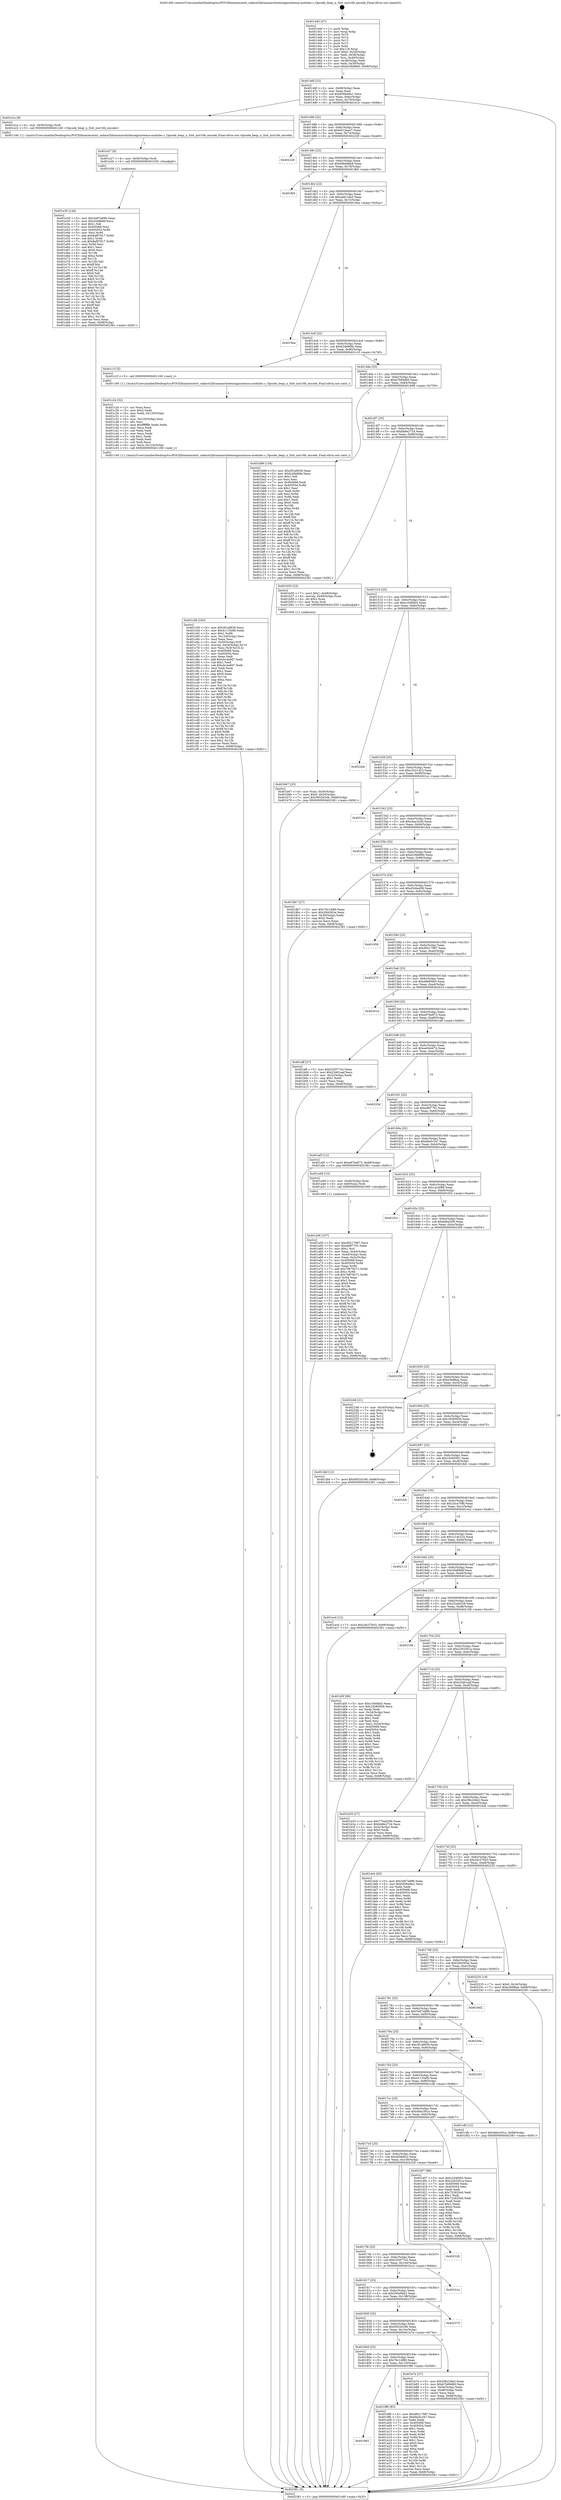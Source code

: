 digraph "0x401440" {
  label = "0x401440 (/mnt/c/Users/mathe/Desktop/tcc/POCII/binaries/extr_radare2librasmarchxtensagnuxtensa-modules.c_Opcode_beqz_n_Slot_inst16b_encode_Final-ollvm.out::main(0))"
  labelloc = "t"
  node[shape=record]

  Entry [label="",width=0.3,height=0.3,shape=circle,fillcolor=black,style=filled]
  "0x40146f" [label="{
     0x40146f [23]\l
     | [instrs]\l
     &nbsp;&nbsp;0x40146f \<+3\>: mov -0x68(%rbp),%eax\l
     &nbsp;&nbsp;0x401472 \<+2\>: mov %eax,%ecx\l
     &nbsp;&nbsp;0x401474 \<+6\>: sub $0x930b49a1,%ecx\l
     &nbsp;&nbsp;0x40147a \<+3\>: mov %eax,-0x6c(%rbp)\l
     &nbsp;&nbsp;0x40147d \<+3\>: mov %ecx,-0x70(%rbp)\l
     &nbsp;&nbsp;0x401480 \<+6\>: je 0000000000401e1e \<main+0x9de\>\l
  }"]
  "0x401e1e" [label="{
     0x401e1e [9]\l
     | [instrs]\l
     &nbsp;&nbsp;0x401e1e \<+4\>: mov -0x50(%rbp),%rdi\l
     &nbsp;&nbsp;0x401e22 \<+5\>: call 0000000000401240 \<Opcode_beqz_n_Slot_inst16b_encode\>\l
     | [calls]\l
     &nbsp;&nbsp;0x401240 \{1\} (/mnt/c/Users/mathe/Desktop/tcc/POCII/binaries/extr_radare2librasmarchxtensagnuxtensa-modules.c_Opcode_beqz_n_Slot_inst16b_encode_Final-ollvm.out::Opcode_beqz_n_Slot_inst16b_encode)\l
  }"]
  "0x401486" [label="{
     0x401486 [22]\l
     | [instrs]\l
     &nbsp;&nbsp;0x401486 \<+5\>: jmp 000000000040148b \<main+0x4b\>\l
     &nbsp;&nbsp;0x40148b \<+3\>: mov -0x6c(%rbp),%eax\l
     &nbsp;&nbsp;0x40148e \<+5\>: sub $0x9412ba47,%eax\l
     &nbsp;&nbsp;0x401493 \<+3\>: mov %eax,-0x74(%rbp)\l
     &nbsp;&nbsp;0x401496 \<+6\>: je 0000000000402229 \<main+0xde9\>\l
  }"]
  Exit [label="",width=0.3,height=0.3,shape=circle,fillcolor=black,style=filled,peripheries=2]
  "0x402229" [label="{
     0x402229\l
  }", style=dashed]
  "0x40149c" [label="{
     0x40149c [22]\l
     | [instrs]\l
     &nbsp;&nbsp;0x40149c \<+5\>: jmp 00000000004014a1 \<main+0x61\>\l
     &nbsp;&nbsp;0x4014a1 \<+3\>: mov -0x6c(%rbp),%eax\l
     &nbsp;&nbsp;0x4014a4 \<+5\>: sub $0x946a8bb8,%eax\l
     &nbsp;&nbsp;0x4014a9 \<+3\>: mov %eax,-0x78(%rbp)\l
     &nbsp;&nbsp;0x4014ac \<+6\>: je 0000000000401fb0 \<main+0xb70\>\l
  }"]
  "0x401e30" [label="{
     0x401e30 [144]\l
     | [instrs]\l
     &nbsp;&nbsp;0x401e30 \<+5\>: mov $0x3467a896,%eax\l
     &nbsp;&nbsp;0x401e35 \<+5\>: mov $0x20a8fe6f,%ecx\l
     &nbsp;&nbsp;0x401e3a \<+2\>: mov $0x1,%dl\l
     &nbsp;&nbsp;0x401e3c \<+7\>: mov 0x405068,%esi\l
     &nbsp;&nbsp;0x401e43 \<+8\>: mov 0x405054,%r8d\l
     &nbsp;&nbsp;0x401e4b \<+3\>: mov %esi,%r9d\l
     &nbsp;&nbsp;0x401e4e \<+7\>: add $0x8af87817,%r9d\l
     &nbsp;&nbsp;0x401e55 \<+4\>: sub $0x1,%r9d\l
     &nbsp;&nbsp;0x401e59 \<+7\>: sub $0x8af87817,%r9d\l
     &nbsp;&nbsp;0x401e60 \<+4\>: imul %r9d,%esi\l
     &nbsp;&nbsp;0x401e64 \<+3\>: and $0x1,%esi\l
     &nbsp;&nbsp;0x401e67 \<+3\>: cmp $0x0,%esi\l
     &nbsp;&nbsp;0x401e6a \<+4\>: sete %r10b\l
     &nbsp;&nbsp;0x401e6e \<+4\>: cmp $0xa,%r8d\l
     &nbsp;&nbsp;0x401e72 \<+4\>: setl %r11b\l
     &nbsp;&nbsp;0x401e76 \<+3\>: mov %r10b,%bl\l
     &nbsp;&nbsp;0x401e79 \<+3\>: xor $0xff,%bl\l
     &nbsp;&nbsp;0x401e7c \<+3\>: mov %r11b,%r14b\l
     &nbsp;&nbsp;0x401e7f \<+4\>: xor $0xff,%r14b\l
     &nbsp;&nbsp;0x401e83 \<+3\>: xor $0x0,%dl\l
     &nbsp;&nbsp;0x401e86 \<+3\>: mov %bl,%r15b\l
     &nbsp;&nbsp;0x401e89 \<+4\>: and $0x0,%r15b\l
     &nbsp;&nbsp;0x401e8d \<+3\>: and %dl,%r10b\l
     &nbsp;&nbsp;0x401e90 \<+3\>: mov %r14b,%r12b\l
     &nbsp;&nbsp;0x401e93 \<+4\>: and $0x0,%r12b\l
     &nbsp;&nbsp;0x401e97 \<+3\>: and %dl,%r11b\l
     &nbsp;&nbsp;0x401e9a \<+3\>: or %r10b,%r15b\l
     &nbsp;&nbsp;0x401e9d \<+3\>: or %r11b,%r12b\l
     &nbsp;&nbsp;0x401ea0 \<+3\>: xor %r12b,%r15b\l
     &nbsp;&nbsp;0x401ea3 \<+3\>: or %r14b,%bl\l
     &nbsp;&nbsp;0x401ea6 \<+3\>: xor $0xff,%bl\l
     &nbsp;&nbsp;0x401ea9 \<+3\>: or $0x0,%dl\l
     &nbsp;&nbsp;0x401eac \<+2\>: and %dl,%bl\l
     &nbsp;&nbsp;0x401eae \<+3\>: or %bl,%r15b\l
     &nbsp;&nbsp;0x401eb1 \<+4\>: test $0x1,%r15b\l
     &nbsp;&nbsp;0x401eb5 \<+3\>: cmovne %ecx,%eax\l
     &nbsp;&nbsp;0x401eb8 \<+3\>: mov %eax,-0x68(%rbp)\l
     &nbsp;&nbsp;0x401ebb \<+5\>: jmp 0000000000402381 \<main+0xf41\>\l
  }"]
  "0x401fb0" [label="{
     0x401fb0\l
  }", style=dashed]
  "0x4014b2" [label="{
     0x4014b2 [22]\l
     | [instrs]\l
     &nbsp;&nbsp;0x4014b2 \<+5\>: jmp 00000000004014b7 \<main+0x77\>\l
     &nbsp;&nbsp;0x4014b7 \<+3\>: mov -0x6c(%rbp),%eax\l
     &nbsp;&nbsp;0x4014ba \<+5\>: sub $0xae6c1de3,%eax\l
     &nbsp;&nbsp;0x4014bf \<+3\>: mov %eax,-0x7c(%rbp)\l
     &nbsp;&nbsp;0x4014c2 \<+6\>: je 00000000004019ea \<main+0x5aa\>\l
  }"]
  "0x401e27" [label="{
     0x401e27 [9]\l
     | [instrs]\l
     &nbsp;&nbsp;0x401e27 \<+4\>: mov -0x50(%rbp),%rdi\l
     &nbsp;&nbsp;0x401e2b \<+5\>: call 0000000000401030 \<free@plt\>\l
     | [calls]\l
     &nbsp;&nbsp;0x401030 \{1\} (unknown)\l
  }"]
  "0x4019ea" [label="{
     0x4019ea\l
  }", style=dashed]
  "0x4014c8" [label="{
     0x4014c8 [22]\l
     | [instrs]\l
     &nbsp;&nbsp;0x4014c8 \<+5\>: jmp 00000000004014cd \<main+0x8d\>\l
     &nbsp;&nbsp;0x4014cd \<+3\>: mov -0x6c(%rbp),%eax\l
     &nbsp;&nbsp;0x4014d0 \<+5\>: sub $0xb2db80fe,%eax\l
     &nbsp;&nbsp;0x4014d5 \<+3\>: mov %eax,-0x80(%rbp)\l
     &nbsp;&nbsp;0x4014d8 \<+6\>: je 0000000000401c1f \<main+0x7df\>\l
  }"]
  "0x401c58" [label="{
     0x401c58 [163]\l
     | [instrs]\l
     &nbsp;&nbsp;0x401c58 \<+5\>: mov $0x3f1a9939,%ecx\l
     &nbsp;&nbsp;0x401c5d \<+5\>: mov $0x41135efb,%edx\l
     &nbsp;&nbsp;0x401c62 \<+3\>: mov $0x1,%r8b\l
     &nbsp;&nbsp;0x401c65 \<+6\>: mov -0x124(%rbp),%esi\l
     &nbsp;&nbsp;0x401c6b \<+3\>: imul %eax,%esi\l
     &nbsp;&nbsp;0x401c6e \<+4\>: mov -0x50(%rbp),%r9\l
     &nbsp;&nbsp;0x401c72 \<+4\>: movslq -0x54(%rbp),%r10\l
     &nbsp;&nbsp;0x401c76 \<+4\>: mov %esi,(%r9,%r10,4)\l
     &nbsp;&nbsp;0x401c7a \<+7\>: mov 0x405068,%eax\l
     &nbsp;&nbsp;0x401c81 \<+7\>: mov 0x405054,%esi\l
     &nbsp;&nbsp;0x401c88 \<+2\>: mov %eax,%edi\l
     &nbsp;&nbsp;0x401c8a \<+6\>: add $0xcbc4a9d7,%edi\l
     &nbsp;&nbsp;0x401c90 \<+3\>: sub $0x1,%edi\l
     &nbsp;&nbsp;0x401c93 \<+6\>: sub $0xcbc4a9d7,%edi\l
     &nbsp;&nbsp;0x401c99 \<+3\>: imul %edi,%eax\l
     &nbsp;&nbsp;0x401c9c \<+3\>: and $0x1,%eax\l
     &nbsp;&nbsp;0x401c9f \<+3\>: cmp $0x0,%eax\l
     &nbsp;&nbsp;0x401ca2 \<+4\>: sete %r11b\l
     &nbsp;&nbsp;0x401ca6 \<+3\>: cmp $0xa,%esi\l
     &nbsp;&nbsp;0x401ca9 \<+3\>: setl %bl\l
     &nbsp;&nbsp;0x401cac \<+3\>: mov %r11b,%r14b\l
     &nbsp;&nbsp;0x401caf \<+4\>: xor $0xff,%r14b\l
     &nbsp;&nbsp;0x401cb3 \<+3\>: mov %bl,%r15b\l
     &nbsp;&nbsp;0x401cb6 \<+4\>: xor $0xff,%r15b\l
     &nbsp;&nbsp;0x401cba \<+4\>: xor $0x0,%r8b\l
     &nbsp;&nbsp;0x401cbe \<+3\>: mov %r14b,%r12b\l
     &nbsp;&nbsp;0x401cc1 \<+4\>: and $0x0,%r12b\l
     &nbsp;&nbsp;0x401cc5 \<+3\>: and %r8b,%r11b\l
     &nbsp;&nbsp;0x401cc8 \<+3\>: mov %r15b,%r13b\l
     &nbsp;&nbsp;0x401ccb \<+4\>: and $0x0,%r13b\l
     &nbsp;&nbsp;0x401ccf \<+3\>: and %r8b,%bl\l
     &nbsp;&nbsp;0x401cd2 \<+3\>: or %r11b,%r12b\l
     &nbsp;&nbsp;0x401cd5 \<+3\>: or %bl,%r13b\l
     &nbsp;&nbsp;0x401cd8 \<+3\>: xor %r13b,%r12b\l
     &nbsp;&nbsp;0x401cdb \<+3\>: or %r15b,%r14b\l
     &nbsp;&nbsp;0x401cde \<+4\>: xor $0xff,%r14b\l
     &nbsp;&nbsp;0x401ce2 \<+4\>: or $0x0,%r8b\l
     &nbsp;&nbsp;0x401ce6 \<+3\>: and %r8b,%r14b\l
     &nbsp;&nbsp;0x401ce9 \<+3\>: or %r14b,%r12b\l
     &nbsp;&nbsp;0x401cec \<+4\>: test $0x1,%r12b\l
     &nbsp;&nbsp;0x401cf0 \<+3\>: cmovne %edx,%ecx\l
     &nbsp;&nbsp;0x401cf3 \<+3\>: mov %ecx,-0x68(%rbp)\l
     &nbsp;&nbsp;0x401cf6 \<+5\>: jmp 0000000000402381 \<main+0xf41\>\l
  }"]
  "0x401c1f" [label="{
     0x401c1f [5]\l
     | [instrs]\l
     &nbsp;&nbsp;0x401c1f \<+5\>: call 0000000000401160 \<next_i\>\l
     | [calls]\l
     &nbsp;&nbsp;0x401160 \{1\} (/mnt/c/Users/mathe/Desktop/tcc/POCII/binaries/extr_radare2librasmarchxtensagnuxtensa-modules.c_Opcode_beqz_n_Slot_inst16b_encode_Final-ollvm.out::next_i)\l
  }"]
  "0x4014de" [label="{
     0x4014de [25]\l
     | [instrs]\l
     &nbsp;&nbsp;0x4014de \<+5\>: jmp 00000000004014e3 \<main+0xa3\>\l
     &nbsp;&nbsp;0x4014e3 \<+3\>: mov -0x6c(%rbp),%eax\l
     &nbsp;&nbsp;0x4014e6 \<+5\>: sub $0xb7b69d60,%eax\l
     &nbsp;&nbsp;0x4014eb \<+6\>: mov %eax,-0x84(%rbp)\l
     &nbsp;&nbsp;0x4014f1 \<+6\>: je 0000000000401b99 \<main+0x759\>\l
  }"]
  "0x401c24" [label="{
     0x401c24 [52]\l
     | [instrs]\l
     &nbsp;&nbsp;0x401c24 \<+2\>: xor %ecx,%ecx\l
     &nbsp;&nbsp;0x401c26 \<+5\>: mov $0x2,%edx\l
     &nbsp;&nbsp;0x401c2b \<+6\>: mov %edx,-0x120(%rbp)\l
     &nbsp;&nbsp;0x401c31 \<+1\>: cltd\l
     &nbsp;&nbsp;0x401c32 \<+6\>: mov -0x120(%rbp),%esi\l
     &nbsp;&nbsp;0x401c38 \<+2\>: idiv %esi\l
     &nbsp;&nbsp;0x401c3a \<+6\>: imul $0xfffffffe,%edx,%edx\l
     &nbsp;&nbsp;0x401c40 \<+2\>: mov %ecx,%edi\l
     &nbsp;&nbsp;0x401c42 \<+2\>: sub %edx,%edi\l
     &nbsp;&nbsp;0x401c44 \<+2\>: mov %ecx,%edx\l
     &nbsp;&nbsp;0x401c46 \<+3\>: sub $0x1,%edx\l
     &nbsp;&nbsp;0x401c49 \<+2\>: add %edx,%edi\l
     &nbsp;&nbsp;0x401c4b \<+2\>: sub %edi,%ecx\l
     &nbsp;&nbsp;0x401c4d \<+6\>: mov %ecx,-0x124(%rbp)\l
     &nbsp;&nbsp;0x401c53 \<+5\>: call 0000000000401160 \<next_i\>\l
     | [calls]\l
     &nbsp;&nbsp;0x401160 \{1\} (/mnt/c/Users/mathe/Desktop/tcc/POCII/binaries/extr_radare2librasmarchxtensagnuxtensa-modules.c_Opcode_beqz_n_Slot_inst16b_encode_Final-ollvm.out::next_i)\l
  }"]
  "0x401b99" [label="{
     0x401b99 [134]\l
     | [instrs]\l
     &nbsp;&nbsp;0x401b99 \<+5\>: mov $0x3f1a9939,%eax\l
     &nbsp;&nbsp;0x401b9e \<+5\>: mov $0xb2db80fe,%ecx\l
     &nbsp;&nbsp;0x401ba3 \<+2\>: mov $0x1,%dl\l
     &nbsp;&nbsp;0x401ba5 \<+2\>: xor %esi,%esi\l
     &nbsp;&nbsp;0x401ba7 \<+7\>: mov 0x405068,%edi\l
     &nbsp;&nbsp;0x401bae \<+8\>: mov 0x405054,%r8d\l
     &nbsp;&nbsp;0x401bb6 \<+3\>: sub $0x1,%esi\l
     &nbsp;&nbsp;0x401bb9 \<+3\>: mov %edi,%r9d\l
     &nbsp;&nbsp;0x401bbc \<+3\>: add %esi,%r9d\l
     &nbsp;&nbsp;0x401bbf \<+4\>: imul %r9d,%edi\l
     &nbsp;&nbsp;0x401bc3 \<+3\>: and $0x1,%edi\l
     &nbsp;&nbsp;0x401bc6 \<+3\>: cmp $0x0,%edi\l
     &nbsp;&nbsp;0x401bc9 \<+4\>: sete %r10b\l
     &nbsp;&nbsp;0x401bcd \<+4\>: cmp $0xa,%r8d\l
     &nbsp;&nbsp;0x401bd1 \<+4\>: setl %r11b\l
     &nbsp;&nbsp;0x401bd5 \<+3\>: mov %r10b,%bl\l
     &nbsp;&nbsp;0x401bd8 \<+3\>: xor $0xff,%bl\l
     &nbsp;&nbsp;0x401bdb \<+3\>: mov %r11b,%r14b\l
     &nbsp;&nbsp;0x401bde \<+4\>: xor $0xff,%r14b\l
     &nbsp;&nbsp;0x401be2 \<+3\>: xor $0x1,%dl\l
     &nbsp;&nbsp;0x401be5 \<+3\>: mov %bl,%r15b\l
     &nbsp;&nbsp;0x401be8 \<+4\>: and $0xff,%r15b\l
     &nbsp;&nbsp;0x401bec \<+3\>: and %dl,%r10b\l
     &nbsp;&nbsp;0x401bef \<+3\>: mov %r14b,%r12b\l
     &nbsp;&nbsp;0x401bf2 \<+4\>: and $0xff,%r12b\l
     &nbsp;&nbsp;0x401bf6 \<+3\>: and %dl,%r11b\l
     &nbsp;&nbsp;0x401bf9 \<+3\>: or %r10b,%r15b\l
     &nbsp;&nbsp;0x401bfc \<+3\>: or %r11b,%r12b\l
     &nbsp;&nbsp;0x401bff \<+3\>: xor %r12b,%r15b\l
     &nbsp;&nbsp;0x401c02 \<+3\>: or %r14b,%bl\l
     &nbsp;&nbsp;0x401c05 \<+3\>: xor $0xff,%bl\l
     &nbsp;&nbsp;0x401c08 \<+3\>: or $0x1,%dl\l
     &nbsp;&nbsp;0x401c0b \<+2\>: and %dl,%bl\l
     &nbsp;&nbsp;0x401c0d \<+3\>: or %bl,%r15b\l
     &nbsp;&nbsp;0x401c10 \<+4\>: test $0x1,%r15b\l
     &nbsp;&nbsp;0x401c14 \<+3\>: cmovne %ecx,%eax\l
     &nbsp;&nbsp;0x401c17 \<+3\>: mov %eax,-0x68(%rbp)\l
     &nbsp;&nbsp;0x401c1a \<+5\>: jmp 0000000000402381 \<main+0xf41\>\l
  }"]
  "0x4014f7" [label="{
     0x4014f7 [25]\l
     | [instrs]\l
     &nbsp;&nbsp;0x4014f7 \<+5\>: jmp 00000000004014fc \<main+0xbc\>\l
     &nbsp;&nbsp;0x4014fc \<+3\>: mov -0x6c(%rbp),%eax\l
     &nbsp;&nbsp;0x4014ff \<+5\>: sub $0xbb8e2724,%eax\l
     &nbsp;&nbsp;0x401504 \<+6\>: mov %eax,-0x88(%rbp)\l
     &nbsp;&nbsp;0x40150a \<+6\>: je 0000000000401b50 \<main+0x710\>\l
  }"]
  "0x401b67" [label="{
     0x401b67 [23]\l
     | [instrs]\l
     &nbsp;&nbsp;0x401b67 \<+4\>: mov %rax,-0x50(%rbp)\l
     &nbsp;&nbsp;0x401b6b \<+7\>: movl $0x0,-0x54(%rbp)\l
     &nbsp;&nbsp;0x401b72 \<+7\>: movl $0x5652d166,-0x68(%rbp)\l
     &nbsp;&nbsp;0x401b79 \<+5\>: jmp 0000000000402381 \<main+0xf41\>\l
  }"]
  "0x401b50" [label="{
     0x401b50 [23]\l
     | [instrs]\l
     &nbsp;&nbsp;0x401b50 \<+7\>: movl $0x1,-0x48(%rbp)\l
     &nbsp;&nbsp;0x401b57 \<+4\>: movslq -0x48(%rbp),%rax\l
     &nbsp;&nbsp;0x401b5b \<+4\>: shl $0x2,%rax\l
     &nbsp;&nbsp;0x401b5f \<+3\>: mov %rax,%rdi\l
     &nbsp;&nbsp;0x401b62 \<+5\>: call 0000000000401050 \<malloc@plt\>\l
     | [calls]\l
     &nbsp;&nbsp;0x401050 \{1\} (unknown)\l
  }"]
  "0x401510" [label="{
     0x401510 [25]\l
     | [instrs]\l
     &nbsp;&nbsp;0x401510 \<+5\>: jmp 0000000000401515 \<main+0xd5\>\l
     &nbsp;&nbsp;0x401515 \<+3\>: mov -0x6c(%rbp),%eax\l
     &nbsp;&nbsp;0x401518 \<+5\>: sub $0xc164f4b5,%eax\l
     &nbsp;&nbsp;0x40151d \<+6\>: mov %eax,-0x8c(%rbp)\l
     &nbsp;&nbsp;0x401523 \<+6\>: je 00000000004022eb \<main+0xeab\>\l
  }"]
  "0x401a56" [label="{
     0x401a56 [157]\l
     | [instrs]\l
     &nbsp;&nbsp;0x401a56 \<+5\>: mov $0xd9217987,%ecx\l
     &nbsp;&nbsp;0x401a5b \<+5\>: mov $0xefdf7791,%edx\l
     &nbsp;&nbsp;0x401a60 \<+3\>: mov $0x1,%sil\l
     &nbsp;&nbsp;0x401a63 \<+3\>: mov %eax,-0x44(%rbp)\l
     &nbsp;&nbsp;0x401a66 \<+3\>: mov -0x44(%rbp),%eax\l
     &nbsp;&nbsp;0x401a69 \<+3\>: mov %eax,-0x2c(%rbp)\l
     &nbsp;&nbsp;0x401a6c \<+7\>: mov 0x405068,%eax\l
     &nbsp;&nbsp;0x401a73 \<+8\>: mov 0x405054,%r8d\l
     &nbsp;&nbsp;0x401a7b \<+3\>: mov %eax,%r9d\l
     &nbsp;&nbsp;0x401a7e \<+7\>: add $0x79878271,%r9d\l
     &nbsp;&nbsp;0x401a85 \<+4\>: sub $0x1,%r9d\l
     &nbsp;&nbsp;0x401a89 \<+7\>: sub $0x79878271,%r9d\l
     &nbsp;&nbsp;0x401a90 \<+4\>: imul %r9d,%eax\l
     &nbsp;&nbsp;0x401a94 \<+3\>: and $0x1,%eax\l
     &nbsp;&nbsp;0x401a97 \<+3\>: cmp $0x0,%eax\l
     &nbsp;&nbsp;0x401a9a \<+4\>: sete %r10b\l
     &nbsp;&nbsp;0x401a9e \<+4\>: cmp $0xa,%r8d\l
     &nbsp;&nbsp;0x401aa2 \<+4\>: setl %r11b\l
     &nbsp;&nbsp;0x401aa6 \<+3\>: mov %r10b,%bl\l
     &nbsp;&nbsp;0x401aa9 \<+3\>: xor $0xff,%bl\l
     &nbsp;&nbsp;0x401aac \<+3\>: mov %r11b,%r14b\l
     &nbsp;&nbsp;0x401aaf \<+4\>: xor $0xff,%r14b\l
     &nbsp;&nbsp;0x401ab3 \<+4\>: xor $0x0,%sil\l
     &nbsp;&nbsp;0x401ab7 \<+3\>: mov %bl,%r15b\l
     &nbsp;&nbsp;0x401aba \<+4\>: and $0x0,%r15b\l
     &nbsp;&nbsp;0x401abe \<+3\>: and %sil,%r10b\l
     &nbsp;&nbsp;0x401ac1 \<+3\>: mov %r14b,%r12b\l
     &nbsp;&nbsp;0x401ac4 \<+4\>: and $0x0,%r12b\l
     &nbsp;&nbsp;0x401ac8 \<+3\>: and %sil,%r11b\l
     &nbsp;&nbsp;0x401acb \<+3\>: or %r10b,%r15b\l
     &nbsp;&nbsp;0x401ace \<+3\>: or %r11b,%r12b\l
     &nbsp;&nbsp;0x401ad1 \<+3\>: xor %r12b,%r15b\l
     &nbsp;&nbsp;0x401ad4 \<+3\>: or %r14b,%bl\l
     &nbsp;&nbsp;0x401ad7 \<+3\>: xor $0xff,%bl\l
     &nbsp;&nbsp;0x401ada \<+4\>: or $0x0,%sil\l
     &nbsp;&nbsp;0x401ade \<+3\>: and %sil,%bl\l
     &nbsp;&nbsp;0x401ae1 \<+3\>: or %bl,%r15b\l
     &nbsp;&nbsp;0x401ae4 \<+4\>: test $0x1,%r15b\l
     &nbsp;&nbsp;0x401ae8 \<+3\>: cmovne %edx,%ecx\l
     &nbsp;&nbsp;0x401aeb \<+3\>: mov %ecx,-0x68(%rbp)\l
     &nbsp;&nbsp;0x401aee \<+5\>: jmp 0000000000402381 \<main+0xf41\>\l
  }"]
  "0x4022eb" [label="{
     0x4022eb\l
  }", style=dashed]
  "0x401529" [label="{
     0x401529 [25]\l
     | [instrs]\l
     &nbsp;&nbsp;0x401529 \<+5\>: jmp 000000000040152e \<main+0xee\>\l
     &nbsp;&nbsp;0x40152e \<+3\>: mov -0x6c(%rbp),%eax\l
     &nbsp;&nbsp;0x401531 \<+5\>: sub $0xc3221d23,%eax\l
     &nbsp;&nbsp;0x401536 \<+6\>: mov %eax,-0x90(%rbp)\l
     &nbsp;&nbsp;0x40153c \<+6\>: je 00000000004021cc \<main+0xd8c\>\l
  }"]
  "0x401862" [label="{
     0x401862\l
  }", style=dashed]
  "0x4021cc" [label="{
     0x4021cc\l
  }", style=dashed]
  "0x401542" [label="{
     0x401542 [25]\l
     | [instrs]\l
     &nbsp;&nbsp;0x401542 \<+5\>: jmp 0000000000401547 \<main+0x107\>\l
     &nbsp;&nbsp;0x401547 \<+3\>: mov -0x6c(%rbp),%eax\l
     &nbsp;&nbsp;0x40154a \<+5\>: sub $0xcbac3c46,%eax\l
     &nbsp;&nbsp;0x40154f \<+6\>: mov %eax,-0x94(%rbp)\l
     &nbsp;&nbsp;0x401555 \<+6\>: je 0000000000401fa4 \<main+0xb64\>\l
  }"]
  "0x4019f6" [label="{
     0x4019f6 [83]\l
     | [instrs]\l
     &nbsp;&nbsp;0x4019f6 \<+5\>: mov $0xd9217987,%eax\l
     &nbsp;&nbsp;0x4019fb \<+5\>: mov $0xfda5c347,%ecx\l
     &nbsp;&nbsp;0x401a00 \<+2\>: xor %edx,%edx\l
     &nbsp;&nbsp;0x401a02 \<+7\>: mov 0x405068,%esi\l
     &nbsp;&nbsp;0x401a09 \<+7\>: mov 0x405054,%edi\l
     &nbsp;&nbsp;0x401a10 \<+3\>: sub $0x1,%edx\l
     &nbsp;&nbsp;0x401a13 \<+3\>: mov %esi,%r8d\l
     &nbsp;&nbsp;0x401a16 \<+3\>: add %edx,%r8d\l
     &nbsp;&nbsp;0x401a19 \<+4\>: imul %r8d,%esi\l
     &nbsp;&nbsp;0x401a1d \<+3\>: and $0x1,%esi\l
     &nbsp;&nbsp;0x401a20 \<+3\>: cmp $0x0,%esi\l
     &nbsp;&nbsp;0x401a23 \<+4\>: sete %r9b\l
     &nbsp;&nbsp;0x401a27 \<+3\>: cmp $0xa,%edi\l
     &nbsp;&nbsp;0x401a2a \<+4\>: setl %r10b\l
     &nbsp;&nbsp;0x401a2e \<+3\>: mov %r9b,%r11b\l
     &nbsp;&nbsp;0x401a31 \<+3\>: and %r10b,%r11b\l
     &nbsp;&nbsp;0x401a34 \<+3\>: xor %r10b,%r9b\l
     &nbsp;&nbsp;0x401a37 \<+3\>: or %r9b,%r11b\l
     &nbsp;&nbsp;0x401a3a \<+4\>: test $0x1,%r11b\l
     &nbsp;&nbsp;0x401a3e \<+3\>: cmovne %ecx,%eax\l
     &nbsp;&nbsp;0x401a41 \<+3\>: mov %eax,-0x68(%rbp)\l
     &nbsp;&nbsp;0x401a44 \<+5\>: jmp 0000000000402381 \<main+0xf41\>\l
  }"]
  "0x401fa4" [label="{
     0x401fa4\l
  }", style=dashed]
  "0x40155b" [label="{
     0x40155b [25]\l
     | [instrs]\l
     &nbsp;&nbsp;0x40155b \<+5\>: jmp 0000000000401560 \<main+0x120\>\l
     &nbsp;&nbsp;0x401560 \<+3\>: mov -0x6c(%rbp),%eax\l
     &nbsp;&nbsp;0x401563 \<+5\>: sub $0xd10b6860,%eax\l
     &nbsp;&nbsp;0x401568 \<+6\>: mov %eax,-0x98(%rbp)\l
     &nbsp;&nbsp;0x40156e \<+6\>: je 00000000004018b7 \<main+0x477\>\l
  }"]
  "0x401849" [label="{
     0x401849 [25]\l
     | [instrs]\l
     &nbsp;&nbsp;0x401849 \<+5\>: jmp 000000000040184e \<main+0x40e\>\l
     &nbsp;&nbsp;0x40184e \<+3\>: mov -0x6c(%rbp),%eax\l
     &nbsp;&nbsp;0x401851 \<+5\>: sub $0x76c14f69,%eax\l
     &nbsp;&nbsp;0x401856 \<+6\>: mov %eax,-0x110(%rbp)\l
     &nbsp;&nbsp;0x40185c \<+6\>: je 00000000004019f6 \<main+0x5b6\>\l
  }"]
  "0x4018b7" [label="{
     0x4018b7 [27]\l
     | [instrs]\l
     &nbsp;&nbsp;0x4018b7 \<+5\>: mov $0x76c14f69,%eax\l
     &nbsp;&nbsp;0x4018bc \<+5\>: mov $0x2fd4363a,%ecx\l
     &nbsp;&nbsp;0x4018c1 \<+3\>: mov -0x30(%rbp),%edx\l
     &nbsp;&nbsp;0x4018c4 \<+3\>: cmp $0x2,%edx\l
     &nbsp;&nbsp;0x4018c7 \<+3\>: cmovne %ecx,%eax\l
     &nbsp;&nbsp;0x4018ca \<+3\>: mov %eax,-0x68(%rbp)\l
     &nbsp;&nbsp;0x4018cd \<+5\>: jmp 0000000000402381 \<main+0xf41\>\l
  }"]
  "0x401574" [label="{
     0x401574 [25]\l
     | [instrs]\l
     &nbsp;&nbsp;0x401574 \<+5\>: jmp 0000000000401579 \<main+0x139\>\l
     &nbsp;&nbsp;0x401579 \<+3\>: mov -0x6c(%rbp),%eax\l
     &nbsp;&nbsp;0x40157c \<+5\>: sub $0xd3c6a458,%eax\l
     &nbsp;&nbsp;0x401581 \<+6\>: mov %eax,-0x9c(%rbp)\l
     &nbsp;&nbsp;0x401587 \<+6\>: je 0000000000401958 \<main+0x518\>\l
  }"]
  "0x402381" [label="{
     0x402381 [5]\l
     | [instrs]\l
     &nbsp;&nbsp;0x402381 \<+5\>: jmp 000000000040146f \<main+0x2f\>\l
  }"]
  "0x401440" [label="{
     0x401440 [47]\l
     | [instrs]\l
     &nbsp;&nbsp;0x401440 \<+1\>: push %rbp\l
     &nbsp;&nbsp;0x401441 \<+3\>: mov %rsp,%rbp\l
     &nbsp;&nbsp;0x401444 \<+2\>: push %r15\l
     &nbsp;&nbsp;0x401446 \<+2\>: push %r14\l
     &nbsp;&nbsp;0x401448 \<+2\>: push %r13\l
     &nbsp;&nbsp;0x40144a \<+2\>: push %r12\l
     &nbsp;&nbsp;0x40144c \<+1\>: push %rbx\l
     &nbsp;&nbsp;0x40144d \<+7\>: sub $0x118,%rsp\l
     &nbsp;&nbsp;0x401454 \<+7\>: movl $0x0,-0x34(%rbp)\l
     &nbsp;&nbsp;0x40145b \<+3\>: mov %edi,-0x38(%rbp)\l
     &nbsp;&nbsp;0x40145e \<+4\>: mov %rsi,-0x40(%rbp)\l
     &nbsp;&nbsp;0x401462 \<+3\>: mov -0x38(%rbp),%edi\l
     &nbsp;&nbsp;0x401465 \<+3\>: mov %edi,-0x30(%rbp)\l
     &nbsp;&nbsp;0x401468 \<+7\>: movl $0xd10b6860,-0x68(%rbp)\l
  }"]
  "0x401b7e" [label="{
     0x401b7e [27]\l
     | [instrs]\l
     &nbsp;&nbsp;0x401b7e \<+5\>: mov $0x29b226e2,%eax\l
     &nbsp;&nbsp;0x401b83 \<+5\>: mov $0xb7b69d60,%ecx\l
     &nbsp;&nbsp;0x401b88 \<+3\>: mov -0x54(%rbp),%edx\l
     &nbsp;&nbsp;0x401b8b \<+3\>: cmp -0x48(%rbp),%edx\l
     &nbsp;&nbsp;0x401b8e \<+3\>: cmovl %ecx,%eax\l
     &nbsp;&nbsp;0x401b91 \<+3\>: mov %eax,-0x68(%rbp)\l
     &nbsp;&nbsp;0x401b94 \<+5\>: jmp 0000000000402381 \<main+0xf41\>\l
  }"]
  "0x401958" [label="{
     0x401958\l
  }", style=dashed]
  "0x40158d" [label="{
     0x40158d [25]\l
     | [instrs]\l
     &nbsp;&nbsp;0x40158d \<+5\>: jmp 0000000000401592 \<main+0x152\>\l
     &nbsp;&nbsp;0x401592 \<+3\>: mov -0x6c(%rbp),%eax\l
     &nbsp;&nbsp;0x401595 \<+5\>: sub $0xd9217987,%eax\l
     &nbsp;&nbsp;0x40159a \<+6\>: mov %eax,-0xa0(%rbp)\l
     &nbsp;&nbsp;0x4015a0 \<+6\>: je 0000000000402275 \<main+0xe35\>\l
  }"]
  "0x401830" [label="{
     0x401830 [25]\l
     | [instrs]\l
     &nbsp;&nbsp;0x401830 \<+5\>: jmp 0000000000401835 \<main+0x3f5\>\l
     &nbsp;&nbsp;0x401835 \<+3\>: mov -0x6c(%rbp),%eax\l
     &nbsp;&nbsp;0x401838 \<+5\>: sub $0x5652d166,%eax\l
     &nbsp;&nbsp;0x40183d \<+6\>: mov %eax,-0x10c(%rbp)\l
     &nbsp;&nbsp;0x401843 \<+6\>: je 0000000000401b7e \<main+0x73e\>\l
  }"]
  "0x402275" [label="{
     0x402275\l
  }", style=dashed]
  "0x4015a6" [label="{
     0x4015a6 [25]\l
     | [instrs]\l
     &nbsp;&nbsp;0x4015a6 \<+5\>: jmp 00000000004015ab \<main+0x16b\>\l
     &nbsp;&nbsp;0x4015ab \<+3\>: mov -0x6c(%rbp),%eax\l
     &nbsp;&nbsp;0x4015ae \<+5\>: sub $0xddb85fe0,%eax\l
     &nbsp;&nbsp;0x4015b3 \<+6\>: mov %eax,-0xa4(%rbp)\l
     &nbsp;&nbsp;0x4015b9 \<+6\>: je 000000000040201d \<main+0xbdd\>\l
  }"]
  "0x402375" [label="{
     0x402375\l
  }", style=dashed]
  "0x40201d" [label="{
     0x40201d\l
  }", style=dashed]
  "0x4015bf" [label="{
     0x4015bf [25]\l
     | [instrs]\l
     &nbsp;&nbsp;0x4015bf \<+5\>: jmp 00000000004015c4 \<main+0x184\>\l
     &nbsp;&nbsp;0x4015c4 \<+3\>: mov -0x6c(%rbp),%eax\l
     &nbsp;&nbsp;0x4015c7 \<+5\>: sub $0xe97be872,%eax\l
     &nbsp;&nbsp;0x4015cc \<+6\>: mov %eax,-0xa8(%rbp)\l
     &nbsp;&nbsp;0x4015d2 \<+6\>: je 0000000000401aff \<main+0x6bf\>\l
  }"]
  "0x401817" [label="{
     0x401817 [25]\l
     | [instrs]\l
     &nbsp;&nbsp;0x401817 \<+5\>: jmp 000000000040181c \<main+0x3dc\>\l
     &nbsp;&nbsp;0x40181c \<+3\>: mov -0x6c(%rbp),%eax\l
     &nbsp;&nbsp;0x40181f \<+5\>: sub $0x550e9b42,%eax\l
     &nbsp;&nbsp;0x401824 \<+6\>: mov %eax,-0x108(%rbp)\l
     &nbsp;&nbsp;0x40182a \<+6\>: je 0000000000402375 \<main+0xf35\>\l
  }"]
  "0x401aff" [label="{
     0x401aff [27]\l
     | [instrs]\l
     &nbsp;&nbsp;0x401aff \<+5\>: mov $0x525077e2,%eax\l
     &nbsp;&nbsp;0x401b04 \<+5\>: mov $0x22dd1aaf,%ecx\l
     &nbsp;&nbsp;0x401b09 \<+3\>: mov -0x2c(%rbp),%edx\l
     &nbsp;&nbsp;0x401b0c \<+3\>: cmp $0x1,%edx\l
     &nbsp;&nbsp;0x401b0f \<+3\>: cmovl %ecx,%eax\l
     &nbsp;&nbsp;0x401b12 \<+3\>: mov %eax,-0x68(%rbp)\l
     &nbsp;&nbsp;0x401b15 \<+5\>: jmp 0000000000402381 \<main+0xf41\>\l
  }"]
  "0x4015d8" [label="{
     0x4015d8 [25]\l
     | [instrs]\l
     &nbsp;&nbsp;0x4015d8 \<+5\>: jmp 00000000004015dd \<main+0x19d\>\l
     &nbsp;&nbsp;0x4015dd \<+3\>: mov -0x6c(%rbp),%eax\l
     &nbsp;&nbsp;0x4015e0 \<+5\>: sub $0xee044474,%eax\l
     &nbsp;&nbsp;0x4015e5 \<+6\>: mov %eax,-0xac(%rbp)\l
     &nbsp;&nbsp;0x4015eb \<+6\>: je 000000000040225d \<main+0xe1d\>\l
  }"]
  "0x401b1a" [label="{
     0x401b1a\l
  }", style=dashed]
  "0x40225d" [label="{
     0x40225d\l
  }", style=dashed]
  "0x4015f1" [label="{
     0x4015f1 [25]\l
     | [instrs]\l
     &nbsp;&nbsp;0x4015f1 \<+5\>: jmp 00000000004015f6 \<main+0x1b6\>\l
     &nbsp;&nbsp;0x4015f6 \<+3\>: mov -0x6c(%rbp),%eax\l
     &nbsp;&nbsp;0x4015f9 \<+5\>: sub $0xefdf7791,%eax\l
     &nbsp;&nbsp;0x4015fe \<+6\>: mov %eax,-0xb0(%rbp)\l
     &nbsp;&nbsp;0x401604 \<+6\>: je 0000000000401af3 \<main+0x6b3\>\l
  }"]
  "0x4017fe" [label="{
     0x4017fe [25]\l
     | [instrs]\l
     &nbsp;&nbsp;0x4017fe \<+5\>: jmp 0000000000401803 \<main+0x3c3\>\l
     &nbsp;&nbsp;0x401803 \<+3\>: mov -0x6c(%rbp),%eax\l
     &nbsp;&nbsp;0x401806 \<+5\>: sub $0x525077e2,%eax\l
     &nbsp;&nbsp;0x40180b \<+6\>: mov %eax,-0x104(%rbp)\l
     &nbsp;&nbsp;0x401811 \<+6\>: je 0000000000401b1a \<main+0x6da\>\l
  }"]
  "0x401af3" [label="{
     0x401af3 [12]\l
     | [instrs]\l
     &nbsp;&nbsp;0x401af3 \<+7\>: movl $0xe97be872,-0x68(%rbp)\l
     &nbsp;&nbsp;0x401afa \<+5\>: jmp 0000000000402381 \<main+0xf41\>\l
  }"]
  "0x40160a" [label="{
     0x40160a [25]\l
     | [instrs]\l
     &nbsp;&nbsp;0x40160a \<+5\>: jmp 000000000040160f \<main+0x1cf\>\l
     &nbsp;&nbsp;0x40160f \<+3\>: mov -0x6c(%rbp),%eax\l
     &nbsp;&nbsp;0x401612 \<+5\>: sub $0xfda5c347,%eax\l
     &nbsp;&nbsp;0x401617 \<+6\>: mov %eax,-0xb4(%rbp)\l
     &nbsp;&nbsp;0x40161d \<+6\>: je 0000000000401a49 \<main+0x609\>\l
  }"]
  "0x402328" [label="{
     0x402328\l
  }", style=dashed]
  "0x401a49" [label="{
     0x401a49 [13]\l
     | [instrs]\l
     &nbsp;&nbsp;0x401a49 \<+4\>: mov -0x40(%rbp),%rax\l
     &nbsp;&nbsp;0x401a4d \<+4\>: mov 0x8(%rax),%rdi\l
     &nbsp;&nbsp;0x401a51 \<+5\>: call 0000000000401060 \<atoi@plt\>\l
     | [calls]\l
     &nbsp;&nbsp;0x401060 \{1\} (unknown)\l
  }"]
  "0x401623" [label="{
     0x401623 [25]\l
     | [instrs]\l
     &nbsp;&nbsp;0x401623 \<+5\>: jmp 0000000000401628 \<main+0x1e8\>\l
     &nbsp;&nbsp;0x401628 \<+3\>: mov -0x6c(%rbp),%eax\l
     &nbsp;&nbsp;0x40162b \<+5\>: sub $0x1a24f89,%eax\l
     &nbsp;&nbsp;0x401630 \<+6\>: mov %eax,-0xb8(%rbp)\l
     &nbsp;&nbsp;0x401636 \<+6\>: je 0000000000401f24 \<main+0xae4\>\l
  }"]
  "0x4017e5" [label="{
     0x4017e5 [25]\l
     | [instrs]\l
     &nbsp;&nbsp;0x4017e5 \<+5\>: jmp 00000000004017ea \<main+0x3aa\>\l
     &nbsp;&nbsp;0x4017ea \<+3\>: mov -0x6c(%rbp),%eax\l
     &nbsp;&nbsp;0x4017ed \<+5\>: sub $0x4f36dfc2,%eax\l
     &nbsp;&nbsp;0x4017f2 \<+6\>: mov %eax,-0x100(%rbp)\l
     &nbsp;&nbsp;0x4017f8 \<+6\>: je 0000000000402328 \<main+0xee8\>\l
  }"]
  "0x401f24" [label="{
     0x401f24\l
  }", style=dashed]
  "0x40163c" [label="{
     0x40163c [25]\l
     | [instrs]\l
     &nbsp;&nbsp;0x40163c \<+5\>: jmp 0000000000401641 \<main+0x201\>\l
     &nbsp;&nbsp;0x401641 \<+3\>: mov -0x6c(%rbp),%eax\l
     &nbsp;&nbsp;0x401644 \<+5\>: sub $0x6dbd209,%eax\l
     &nbsp;&nbsp;0x401649 \<+6\>: mov %eax,-0xbc(%rbp)\l
     &nbsp;&nbsp;0x40164f \<+6\>: je 0000000000402356 \<main+0xf16\>\l
  }"]
  "0x401d07" [label="{
     0x401d07 [88]\l
     | [instrs]\l
     &nbsp;&nbsp;0x401d07 \<+5\>: mov $0xc164f4b5,%eax\l
     &nbsp;&nbsp;0x401d0c \<+5\>: mov $0x2263301a,%ecx\l
     &nbsp;&nbsp;0x401d11 \<+7\>: mov 0x405068,%edx\l
     &nbsp;&nbsp;0x401d18 \<+7\>: mov 0x405054,%esi\l
     &nbsp;&nbsp;0x401d1f \<+2\>: mov %edx,%edi\l
     &nbsp;&nbsp;0x401d21 \<+6\>: sub $0x722625e0,%edi\l
     &nbsp;&nbsp;0x401d27 \<+3\>: sub $0x1,%edi\l
     &nbsp;&nbsp;0x401d2a \<+6\>: add $0x722625e0,%edi\l
     &nbsp;&nbsp;0x401d30 \<+3\>: imul %edi,%edx\l
     &nbsp;&nbsp;0x401d33 \<+3\>: and $0x1,%edx\l
     &nbsp;&nbsp;0x401d36 \<+3\>: cmp $0x0,%edx\l
     &nbsp;&nbsp;0x401d39 \<+4\>: sete %r8b\l
     &nbsp;&nbsp;0x401d3d \<+3\>: cmp $0xa,%esi\l
     &nbsp;&nbsp;0x401d40 \<+4\>: setl %r9b\l
     &nbsp;&nbsp;0x401d44 \<+3\>: mov %r8b,%r10b\l
     &nbsp;&nbsp;0x401d47 \<+3\>: and %r9b,%r10b\l
     &nbsp;&nbsp;0x401d4a \<+3\>: xor %r9b,%r8b\l
     &nbsp;&nbsp;0x401d4d \<+3\>: or %r8b,%r10b\l
     &nbsp;&nbsp;0x401d50 \<+4\>: test $0x1,%r10b\l
     &nbsp;&nbsp;0x401d54 \<+3\>: cmovne %ecx,%eax\l
     &nbsp;&nbsp;0x401d57 \<+3\>: mov %eax,-0x68(%rbp)\l
     &nbsp;&nbsp;0x401d5a \<+5\>: jmp 0000000000402381 \<main+0xf41\>\l
  }"]
  "0x402356" [label="{
     0x402356\l
  }", style=dashed]
  "0x401655" [label="{
     0x401655 [25]\l
     | [instrs]\l
     &nbsp;&nbsp;0x401655 \<+5\>: jmp 000000000040165a \<main+0x21a\>\l
     &nbsp;&nbsp;0x40165a \<+3\>: mov -0x6c(%rbp),%eax\l
     &nbsp;&nbsp;0x40165d \<+5\>: sub $0xe3b88aa,%eax\l
     &nbsp;&nbsp;0x401662 \<+6\>: mov %eax,-0xc0(%rbp)\l
     &nbsp;&nbsp;0x401668 \<+6\>: je 0000000000402248 \<main+0xe08\>\l
  }"]
  "0x4017cc" [label="{
     0x4017cc [25]\l
     | [instrs]\l
     &nbsp;&nbsp;0x4017cc \<+5\>: jmp 00000000004017d1 \<main+0x391\>\l
     &nbsp;&nbsp;0x4017d1 \<+3\>: mov -0x6c(%rbp),%eax\l
     &nbsp;&nbsp;0x4017d4 \<+5\>: sub $0x4bbc391a,%eax\l
     &nbsp;&nbsp;0x4017d9 \<+6\>: mov %eax,-0xfc(%rbp)\l
     &nbsp;&nbsp;0x4017df \<+6\>: je 0000000000401d07 \<main+0x8c7\>\l
  }"]
  "0x402248" [label="{
     0x402248 [21]\l
     | [instrs]\l
     &nbsp;&nbsp;0x402248 \<+3\>: mov -0x34(%rbp),%eax\l
     &nbsp;&nbsp;0x40224b \<+7\>: add $0x118,%rsp\l
     &nbsp;&nbsp;0x402252 \<+1\>: pop %rbx\l
     &nbsp;&nbsp;0x402253 \<+2\>: pop %r12\l
     &nbsp;&nbsp;0x402255 \<+2\>: pop %r13\l
     &nbsp;&nbsp;0x402257 \<+2\>: pop %r14\l
     &nbsp;&nbsp;0x402259 \<+2\>: pop %r15\l
     &nbsp;&nbsp;0x40225b \<+1\>: pop %rbp\l
     &nbsp;&nbsp;0x40225c \<+1\>: ret\l
  }"]
  "0x40166e" [label="{
     0x40166e [25]\l
     | [instrs]\l
     &nbsp;&nbsp;0x40166e \<+5\>: jmp 0000000000401673 \<main+0x233\>\l
     &nbsp;&nbsp;0x401673 \<+3\>: mov -0x6c(%rbp),%eax\l
     &nbsp;&nbsp;0x401676 \<+5\>: sub $0x18285956,%eax\l
     &nbsp;&nbsp;0x40167b \<+6\>: mov %eax,-0xc4(%rbp)\l
     &nbsp;&nbsp;0x401681 \<+6\>: je 0000000000401dbf \<main+0x97f\>\l
  }"]
  "0x401cfb" [label="{
     0x401cfb [12]\l
     | [instrs]\l
     &nbsp;&nbsp;0x401cfb \<+7\>: movl $0x4bbc391a,-0x68(%rbp)\l
     &nbsp;&nbsp;0x401d02 \<+5\>: jmp 0000000000402381 \<main+0xf41\>\l
  }"]
  "0x401dbf" [label="{
     0x401dbf [12]\l
     | [instrs]\l
     &nbsp;&nbsp;0x401dbf \<+7\>: movl $0x5652d166,-0x68(%rbp)\l
     &nbsp;&nbsp;0x401dc6 \<+5\>: jmp 0000000000402381 \<main+0xf41\>\l
  }"]
  "0x401687" [label="{
     0x401687 [25]\l
     | [instrs]\l
     &nbsp;&nbsp;0x401687 \<+5\>: jmp 000000000040168c \<main+0x24c\>\l
     &nbsp;&nbsp;0x40168c \<+3\>: mov -0x6c(%rbp),%eax\l
     &nbsp;&nbsp;0x40168f \<+5\>: sub $0x18c83561,%eax\l
     &nbsp;&nbsp;0x401694 \<+6\>: mov %eax,-0xc8(%rbp)\l
     &nbsp;&nbsp;0x40169a \<+6\>: je 0000000000401fcb \<main+0xb8b\>\l
  }"]
  "0x4017b3" [label="{
     0x4017b3 [25]\l
     | [instrs]\l
     &nbsp;&nbsp;0x4017b3 \<+5\>: jmp 00000000004017b8 \<main+0x378\>\l
     &nbsp;&nbsp;0x4017b8 \<+3\>: mov -0x6c(%rbp),%eax\l
     &nbsp;&nbsp;0x4017bb \<+5\>: sub $0x41135efb,%eax\l
     &nbsp;&nbsp;0x4017c0 \<+6\>: mov %eax,-0xf8(%rbp)\l
     &nbsp;&nbsp;0x4017c6 \<+6\>: je 0000000000401cfb \<main+0x8bb\>\l
  }"]
  "0x401fcb" [label="{
     0x401fcb\l
  }", style=dashed]
  "0x4016a0" [label="{
     0x4016a0 [25]\l
     | [instrs]\l
     &nbsp;&nbsp;0x4016a0 \<+5\>: jmp 00000000004016a5 \<main+0x265\>\l
     &nbsp;&nbsp;0x4016a5 \<+3\>: mov -0x6c(%rbp),%eax\l
     &nbsp;&nbsp;0x4016a8 \<+5\>: sub $0x1bce70fb,%eax\l
     &nbsp;&nbsp;0x4016ad \<+6\>: mov %eax,-0xcc(%rbp)\l
     &nbsp;&nbsp;0x4016b3 \<+6\>: je 0000000000401ecc \<main+0xa8c\>\l
  }"]
  "0x402291" [label="{
     0x402291\l
  }", style=dashed]
  "0x401ecc" [label="{
     0x401ecc\l
  }", style=dashed]
  "0x4016b9" [label="{
     0x4016b9 [25]\l
     | [instrs]\l
     &nbsp;&nbsp;0x4016b9 \<+5\>: jmp 00000000004016be \<main+0x27e\>\l
     &nbsp;&nbsp;0x4016be \<+3\>: mov -0x6c(%rbp),%eax\l
     &nbsp;&nbsp;0x4016c1 \<+5\>: sub $0x1c1dc21b,%eax\l
     &nbsp;&nbsp;0x4016c6 \<+6\>: mov %eax,-0xd0(%rbp)\l
     &nbsp;&nbsp;0x4016cc \<+6\>: je 0000000000402112 \<main+0xcd2\>\l
  }"]
  "0x40179a" [label="{
     0x40179a [25]\l
     | [instrs]\l
     &nbsp;&nbsp;0x40179a \<+5\>: jmp 000000000040179f \<main+0x35f\>\l
     &nbsp;&nbsp;0x40179f \<+3\>: mov -0x6c(%rbp),%eax\l
     &nbsp;&nbsp;0x4017a2 \<+5\>: sub $0x3f1a9939,%eax\l
     &nbsp;&nbsp;0x4017a7 \<+6\>: mov %eax,-0xf4(%rbp)\l
     &nbsp;&nbsp;0x4017ad \<+6\>: je 0000000000402291 \<main+0xe51\>\l
  }"]
  "0x402112" [label="{
     0x402112\l
  }", style=dashed]
  "0x4016d2" [label="{
     0x4016d2 [25]\l
     | [instrs]\l
     &nbsp;&nbsp;0x4016d2 \<+5\>: jmp 00000000004016d7 \<main+0x297\>\l
     &nbsp;&nbsp;0x4016d7 \<+3\>: mov -0x6c(%rbp),%eax\l
     &nbsp;&nbsp;0x4016da \<+5\>: sub $0x20a8fe6f,%eax\l
     &nbsp;&nbsp;0x4016df \<+6\>: mov %eax,-0xd4(%rbp)\l
     &nbsp;&nbsp;0x4016e5 \<+6\>: je 0000000000401ec0 \<main+0xa80\>\l
  }"]
  "0x40230a" [label="{
     0x40230a\l
  }", style=dashed]
  "0x401ec0" [label="{
     0x401ec0 [12]\l
     | [instrs]\l
     &nbsp;&nbsp;0x401ec0 \<+7\>: movl $0x2dc37643,-0x68(%rbp)\l
     &nbsp;&nbsp;0x401ec7 \<+5\>: jmp 0000000000402381 \<main+0xf41\>\l
  }"]
  "0x4016eb" [label="{
     0x4016eb [25]\l
     | [instrs]\l
     &nbsp;&nbsp;0x4016eb \<+5\>: jmp 00000000004016f0 \<main+0x2b0\>\l
     &nbsp;&nbsp;0x4016f0 \<+3\>: mov -0x6c(%rbp),%eax\l
     &nbsp;&nbsp;0x4016f3 \<+5\>: sub $0x222da528,%eax\l
     &nbsp;&nbsp;0x4016f8 \<+6\>: mov %eax,-0xd8(%rbp)\l
     &nbsp;&nbsp;0x4016fe \<+6\>: je 0000000000402106 \<main+0xcc6\>\l
  }"]
  "0x401781" [label="{
     0x401781 [25]\l
     | [instrs]\l
     &nbsp;&nbsp;0x401781 \<+5\>: jmp 0000000000401786 \<main+0x346\>\l
     &nbsp;&nbsp;0x401786 \<+3\>: mov -0x6c(%rbp),%eax\l
     &nbsp;&nbsp;0x401789 \<+5\>: sub $0x3467a896,%eax\l
     &nbsp;&nbsp;0x40178e \<+6\>: mov %eax,-0xf0(%rbp)\l
     &nbsp;&nbsp;0x401794 \<+6\>: je 000000000040230a \<main+0xeca\>\l
  }"]
  "0x402106" [label="{
     0x402106\l
  }", style=dashed]
  "0x401704" [label="{
     0x401704 [25]\l
     | [instrs]\l
     &nbsp;&nbsp;0x401704 \<+5\>: jmp 0000000000401709 \<main+0x2c9\>\l
     &nbsp;&nbsp;0x401709 \<+3\>: mov -0x6c(%rbp),%eax\l
     &nbsp;&nbsp;0x40170c \<+5\>: sub $0x2263301a,%eax\l
     &nbsp;&nbsp;0x401711 \<+6\>: mov %eax,-0xdc(%rbp)\l
     &nbsp;&nbsp;0x401717 \<+6\>: je 0000000000401d5f \<main+0x91f\>\l
  }"]
  "0x4018d2" [label="{
     0x4018d2\l
  }", style=dashed]
  "0x401d5f" [label="{
     0x401d5f [96]\l
     | [instrs]\l
     &nbsp;&nbsp;0x401d5f \<+5\>: mov $0xc164f4b5,%eax\l
     &nbsp;&nbsp;0x401d64 \<+5\>: mov $0x18285956,%ecx\l
     &nbsp;&nbsp;0x401d69 \<+2\>: xor %edx,%edx\l
     &nbsp;&nbsp;0x401d6b \<+3\>: mov -0x54(%rbp),%esi\l
     &nbsp;&nbsp;0x401d6e \<+2\>: mov %edx,%edi\l
     &nbsp;&nbsp;0x401d70 \<+3\>: sub $0x1,%edi\l
     &nbsp;&nbsp;0x401d73 \<+2\>: sub %edi,%esi\l
     &nbsp;&nbsp;0x401d75 \<+3\>: mov %esi,-0x54(%rbp)\l
     &nbsp;&nbsp;0x401d78 \<+7\>: mov 0x405068,%esi\l
     &nbsp;&nbsp;0x401d7f \<+7\>: mov 0x405054,%edi\l
     &nbsp;&nbsp;0x401d86 \<+3\>: sub $0x1,%edx\l
     &nbsp;&nbsp;0x401d89 \<+3\>: mov %esi,%r8d\l
     &nbsp;&nbsp;0x401d8c \<+3\>: add %edx,%r8d\l
     &nbsp;&nbsp;0x401d8f \<+4\>: imul %r8d,%esi\l
     &nbsp;&nbsp;0x401d93 \<+3\>: and $0x1,%esi\l
     &nbsp;&nbsp;0x401d96 \<+3\>: cmp $0x0,%esi\l
     &nbsp;&nbsp;0x401d99 \<+4\>: sete %r9b\l
     &nbsp;&nbsp;0x401d9d \<+3\>: cmp $0xa,%edi\l
     &nbsp;&nbsp;0x401da0 \<+4\>: setl %r10b\l
     &nbsp;&nbsp;0x401da4 \<+3\>: mov %r9b,%r11b\l
     &nbsp;&nbsp;0x401da7 \<+3\>: and %r10b,%r11b\l
     &nbsp;&nbsp;0x401daa \<+3\>: xor %r10b,%r9b\l
     &nbsp;&nbsp;0x401dad \<+3\>: or %r9b,%r11b\l
     &nbsp;&nbsp;0x401db0 \<+4\>: test $0x1,%r11b\l
     &nbsp;&nbsp;0x401db4 \<+3\>: cmovne %ecx,%eax\l
     &nbsp;&nbsp;0x401db7 \<+3\>: mov %eax,-0x68(%rbp)\l
     &nbsp;&nbsp;0x401dba \<+5\>: jmp 0000000000402381 \<main+0xf41\>\l
  }"]
  "0x40171d" [label="{
     0x40171d [25]\l
     | [instrs]\l
     &nbsp;&nbsp;0x40171d \<+5\>: jmp 0000000000401722 \<main+0x2e2\>\l
     &nbsp;&nbsp;0x401722 \<+3\>: mov -0x6c(%rbp),%eax\l
     &nbsp;&nbsp;0x401725 \<+5\>: sub $0x22dd1aaf,%eax\l
     &nbsp;&nbsp;0x40172a \<+6\>: mov %eax,-0xe0(%rbp)\l
     &nbsp;&nbsp;0x401730 \<+6\>: je 0000000000401b35 \<main+0x6f5\>\l
  }"]
  "0x401768" [label="{
     0x401768 [25]\l
     | [instrs]\l
     &nbsp;&nbsp;0x401768 \<+5\>: jmp 000000000040176d \<main+0x32d\>\l
     &nbsp;&nbsp;0x40176d \<+3\>: mov -0x6c(%rbp),%eax\l
     &nbsp;&nbsp;0x401770 \<+5\>: sub $0x2fd4363a,%eax\l
     &nbsp;&nbsp;0x401775 \<+6\>: mov %eax,-0xec(%rbp)\l
     &nbsp;&nbsp;0x40177b \<+6\>: je 00000000004018d2 \<main+0x492\>\l
  }"]
  "0x401b35" [label="{
     0x401b35 [27]\l
     | [instrs]\l
     &nbsp;&nbsp;0x401b35 \<+5\>: mov $0x77ba0299,%eax\l
     &nbsp;&nbsp;0x401b3a \<+5\>: mov $0xbb8e2724,%ecx\l
     &nbsp;&nbsp;0x401b3f \<+3\>: mov -0x2c(%rbp),%edx\l
     &nbsp;&nbsp;0x401b42 \<+3\>: cmp $0x0,%edx\l
     &nbsp;&nbsp;0x401b45 \<+3\>: cmove %ecx,%eax\l
     &nbsp;&nbsp;0x401b48 \<+3\>: mov %eax,-0x68(%rbp)\l
     &nbsp;&nbsp;0x401b4b \<+5\>: jmp 0000000000402381 \<main+0xf41\>\l
  }"]
  "0x401736" [label="{
     0x401736 [25]\l
     | [instrs]\l
     &nbsp;&nbsp;0x401736 \<+5\>: jmp 000000000040173b \<main+0x2fb\>\l
     &nbsp;&nbsp;0x40173b \<+3\>: mov -0x6c(%rbp),%eax\l
     &nbsp;&nbsp;0x40173e \<+5\>: sub $0x29b226e2,%eax\l
     &nbsp;&nbsp;0x401743 \<+6\>: mov %eax,-0xe4(%rbp)\l
     &nbsp;&nbsp;0x401749 \<+6\>: je 0000000000401dcb \<main+0x98b\>\l
  }"]
  "0x402235" [label="{
     0x402235 [19]\l
     | [instrs]\l
     &nbsp;&nbsp;0x402235 \<+7\>: movl $0x0,-0x34(%rbp)\l
     &nbsp;&nbsp;0x40223c \<+7\>: movl $0xe3b88aa,-0x68(%rbp)\l
     &nbsp;&nbsp;0x402243 \<+5\>: jmp 0000000000402381 \<main+0xf41\>\l
  }"]
  "0x401dcb" [label="{
     0x401dcb [83]\l
     | [instrs]\l
     &nbsp;&nbsp;0x401dcb \<+5\>: mov $0x3467a896,%eax\l
     &nbsp;&nbsp;0x401dd0 \<+5\>: mov $0x930b49a1,%ecx\l
     &nbsp;&nbsp;0x401dd5 \<+2\>: xor %edx,%edx\l
     &nbsp;&nbsp;0x401dd7 \<+7\>: mov 0x405068,%esi\l
     &nbsp;&nbsp;0x401dde \<+7\>: mov 0x405054,%edi\l
     &nbsp;&nbsp;0x401de5 \<+3\>: sub $0x1,%edx\l
     &nbsp;&nbsp;0x401de8 \<+3\>: mov %esi,%r8d\l
     &nbsp;&nbsp;0x401deb \<+3\>: add %edx,%r8d\l
     &nbsp;&nbsp;0x401dee \<+4\>: imul %r8d,%esi\l
     &nbsp;&nbsp;0x401df2 \<+3\>: and $0x1,%esi\l
     &nbsp;&nbsp;0x401df5 \<+3\>: cmp $0x0,%esi\l
     &nbsp;&nbsp;0x401df8 \<+4\>: sete %r9b\l
     &nbsp;&nbsp;0x401dfc \<+3\>: cmp $0xa,%edi\l
     &nbsp;&nbsp;0x401dff \<+4\>: setl %r10b\l
     &nbsp;&nbsp;0x401e03 \<+3\>: mov %r9b,%r11b\l
     &nbsp;&nbsp;0x401e06 \<+3\>: and %r10b,%r11b\l
     &nbsp;&nbsp;0x401e09 \<+3\>: xor %r10b,%r9b\l
     &nbsp;&nbsp;0x401e0c \<+3\>: or %r9b,%r11b\l
     &nbsp;&nbsp;0x401e0f \<+4\>: test $0x1,%r11b\l
     &nbsp;&nbsp;0x401e13 \<+3\>: cmovne %ecx,%eax\l
     &nbsp;&nbsp;0x401e16 \<+3\>: mov %eax,-0x68(%rbp)\l
     &nbsp;&nbsp;0x401e19 \<+5\>: jmp 0000000000402381 \<main+0xf41\>\l
  }"]
  "0x40174f" [label="{
     0x40174f [25]\l
     | [instrs]\l
     &nbsp;&nbsp;0x40174f \<+5\>: jmp 0000000000401754 \<main+0x314\>\l
     &nbsp;&nbsp;0x401754 \<+3\>: mov -0x6c(%rbp),%eax\l
     &nbsp;&nbsp;0x401757 \<+5\>: sub $0x2dc37643,%eax\l
     &nbsp;&nbsp;0x40175c \<+6\>: mov %eax,-0xe8(%rbp)\l
     &nbsp;&nbsp;0x401762 \<+6\>: je 0000000000402235 \<main+0xdf5\>\l
  }"]
  Entry -> "0x401440" [label=" 1"]
  "0x40146f" -> "0x401e1e" [label=" 1"]
  "0x40146f" -> "0x401486" [label=" 19"]
  "0x402248" -> Exit [label=" 1"]
  "0x401486" -> "0x402229" [label=" 0"]
  "0x401486" -> "0x40149c" [label=" 19"]
  "0x402235" -> "0x402381" [label=" 1"]
  "0x40149c" -> "0x401fb0" [label=" 0"]
  "0x40149c" -> "0x4014b2" [label=" 19"]
  "0x401ec0" -> "0x402381" [label=" 1"]
  "0x4014b2" -> "0x4019ea" [label=" 0"]
  "0x4014b2" -> "0x4014c8" [label=" 19"]
  "0x401e30" -> "0x402381" [label=" 1"]
  "0x4014c8" -> "0x401c1f" [label=" 1"]
  "0x4014c8" -> "0x4014de" [label=" 18"]
  "0x401e27" -> "0x401e30" [label=" 1"]
  "0x4014de" -> "0x401b99" [label=" 1"]
  "0x4014de" -> "0x4014f7" [label=" 17"]
  "0x401e1e" -> "0x401e27" [label=" 1"]
  "0x4014f7" -> "0x401b50" [label=" 1"]
  "0x4014f7" -> "0x401510" [label=" 16"]
  "0x401dcb" -> "0x402381" [label=" 1"]
  "0x401510" -> "0x4022eb" [label=" 0"]
  "0x401510" -> "0x401529" [label=" 16"]
  "0x401dbf" -> "0x402381" [label=" 1"]
  "0x401529" -> "0x4021cc" [label=" 0"]
  "0x401529" -> "0x401542" [label=" 16"]
  "0x401d5f" -> "0x402381" [label=" 1"]
  "0x401542" -> "0x401fa4" [label=" 0"]
  "0x401542" -> "0x40155b" [label=" 16"]
  "0x401d07" -> "0x402381" [label=" 1"]
  "0x40155b" -> "0x4018b7" [label=" 1"]
  "0x40155b" -> "0x401574" [label=" 15"]
  "0x4018b7" -> "0x402381" [label=" 1"]
  "0x401440" -> "0x40146f" [label=" 1"]
  "0x402381" -> "0x40146f" [label=" 19"]
  "0x401c58" -> "0x402381" [label=" 1"]
  "0x401574" -> "0x401958" [label=" 0"]
  "0x401574" -> "0x40158d" [label=" 15"]
  "0x401c24" -> "0x401c58" [label=" 1"]
  "0x40158d" -> "0x402275" [label=" 0"]
  "0x40158d" -> "0x4015a6" [label=" 15"]
  "0x401b99" -> "0x402381" [label=" 1"]
  "0x4015a6" -> "0x40201d" [label=" 0"]
  "0x4015a6" -> "0x4015bf" [label=" 15"]
  "0x401b7e" -> "0x402381" [label=" 2"]
  "0x4015bf" -> "0x401aff" [label=" 1"]
  "0x4015bf" -> "0x4015d8" [label=" 14"]
  "0x401b50" -> "0x401b67" [label=" 1"]
  "0x4015d8" -> "0x40225d" [label=" 0"]
  "0x4015d8" -> "0x4015f1" [label=" 14"]
  "0x401b35" -> "0x402381" [label=" 1"]
  "0x4015f1" -> "0x401af3" [label=" 1"]
  "0x4015f1" -> "0x40160a" [label=" 13"]
  "0x401af3" -> "0x402381" [label=" 1"]
  "0x40160a" -> "0x401a49" [label=" 1"]
  "0x40160a" -> "0x401623" [label=" 12"]
  "0x401a56" -> "0x402381" [label=" 1"]
  "0x401623" -> "0x401f24" [label=" 0"]
  "0x401623" -> "0x40163c" [label=" 12"]
  "0x4019f6" -> "0x402381" [label=" 1"]
  "0x40163c" -> "0x402356" [label=" 0"]
  "0x40163c" -> "0x401655" [label=" 12"]
  "0x401849" -> "0x401862" [label=" 0"]
  "0x401655" -> "0x402248" [label=" 1"]
  "0x401655" -> "0x40166e" [label=" 11"]
  "0x401cfb" -> "0x402381" [label=" 1"]
  "0x40166e" -> "0x401dbf" [label=" 1"]
  "0x40166e" -> "0x401687" [label=" 10"]
  "0x401830" -> "0x401849" [label=" 1"]
  "0x401687" -> "0x401fcb" [label=" 0"]
  "0x401687" -> "0x4016a0" [label=" 10"]
  "0x401c1f" -> "0x401c24" [label=" 1"]
  "0x4016a0" -> "0x401ecc" [label=" 0"]
  "0x4016a0" -> "0x4016b9" [label=" 10"]
  "0x401817" -> "0x401830" [label=" 3"]
  "0x4016b9" -> "0x402112" [label=" 0"]
  "0x4016b9" -> "0x4016d2" [label=" 10"]
  "0x401b67" -> "0x402381" [label=" 1"]
  "0x4016d2" -> "0x401ec0" [label=" 1"]
  "0x4016d2" -> "0x4016eb" [label=" 9"]
  "0x4017fe" -> "0x401817" [label=" 3"]
  "0x4016eb" -> "0x402106" [label=" 0"]
  "0x4016eb" -> "0x401704" [label=" 9"]
  "0x401aff" -> "0x402381" [label=" 1"]
  "0x401704" -> "0x401d5f" [label=" 1"]
  "0x401704" -> "0x40171d" [label=" 8"]
  "0x4017e5" -> "0x4017fe" [label=" 3"]
  "0x40171d" -> "0x401b35" [label=" 1"]
  "0x40171d" -> "0x401736" [label=" 7"]
  "0x401a49" -> "0x401a56" [label=" 1"]
  "0x401736" -> "0x401dcb" [label=" 1"]
  "0x401736" -> "0x40174f" [label=" 6"]
  "0x4017cc" -> "0x4017e5" [label=" 3"]
  "0x40174f" -> "0x402235" [label=" 1"]
  "0x40174f" -> "0x401768" [label=" 5"]
  "0x4017e5" -> "0x402328" [label=" 0"]
  "0x401768" -> "0x4018d2" [label=" 0"]
  "0x401768" -> "0x401781" [label=" 5"]
  "0x4017fe" -> "0x401b1a" [label=" 0"]
  "0x401781" -> "0x40230a" [label=" 0"]
  "0x401781" -> "0x40179a" [label=" 5"]
  "0x401817" -> "0x402375" [label=" 0"]
  "0x40179a" -> "0x402291" [label=" 0"]
  "0x40179a" -> "0x4017b3" [label=" 5"]
  "0x401830" -> "0x401b7e" [label=" 2"]
  "0x4017b3" -> "0x401cfb" [label=" 1"]
  "0x4017b3" -> "0x4017cc" [label=" 4"]
  "0x401849" -> "0x4019f6" [label=" 1"]
  "0x4017cc" -> "0x401d07" [label=" 1"]
}
